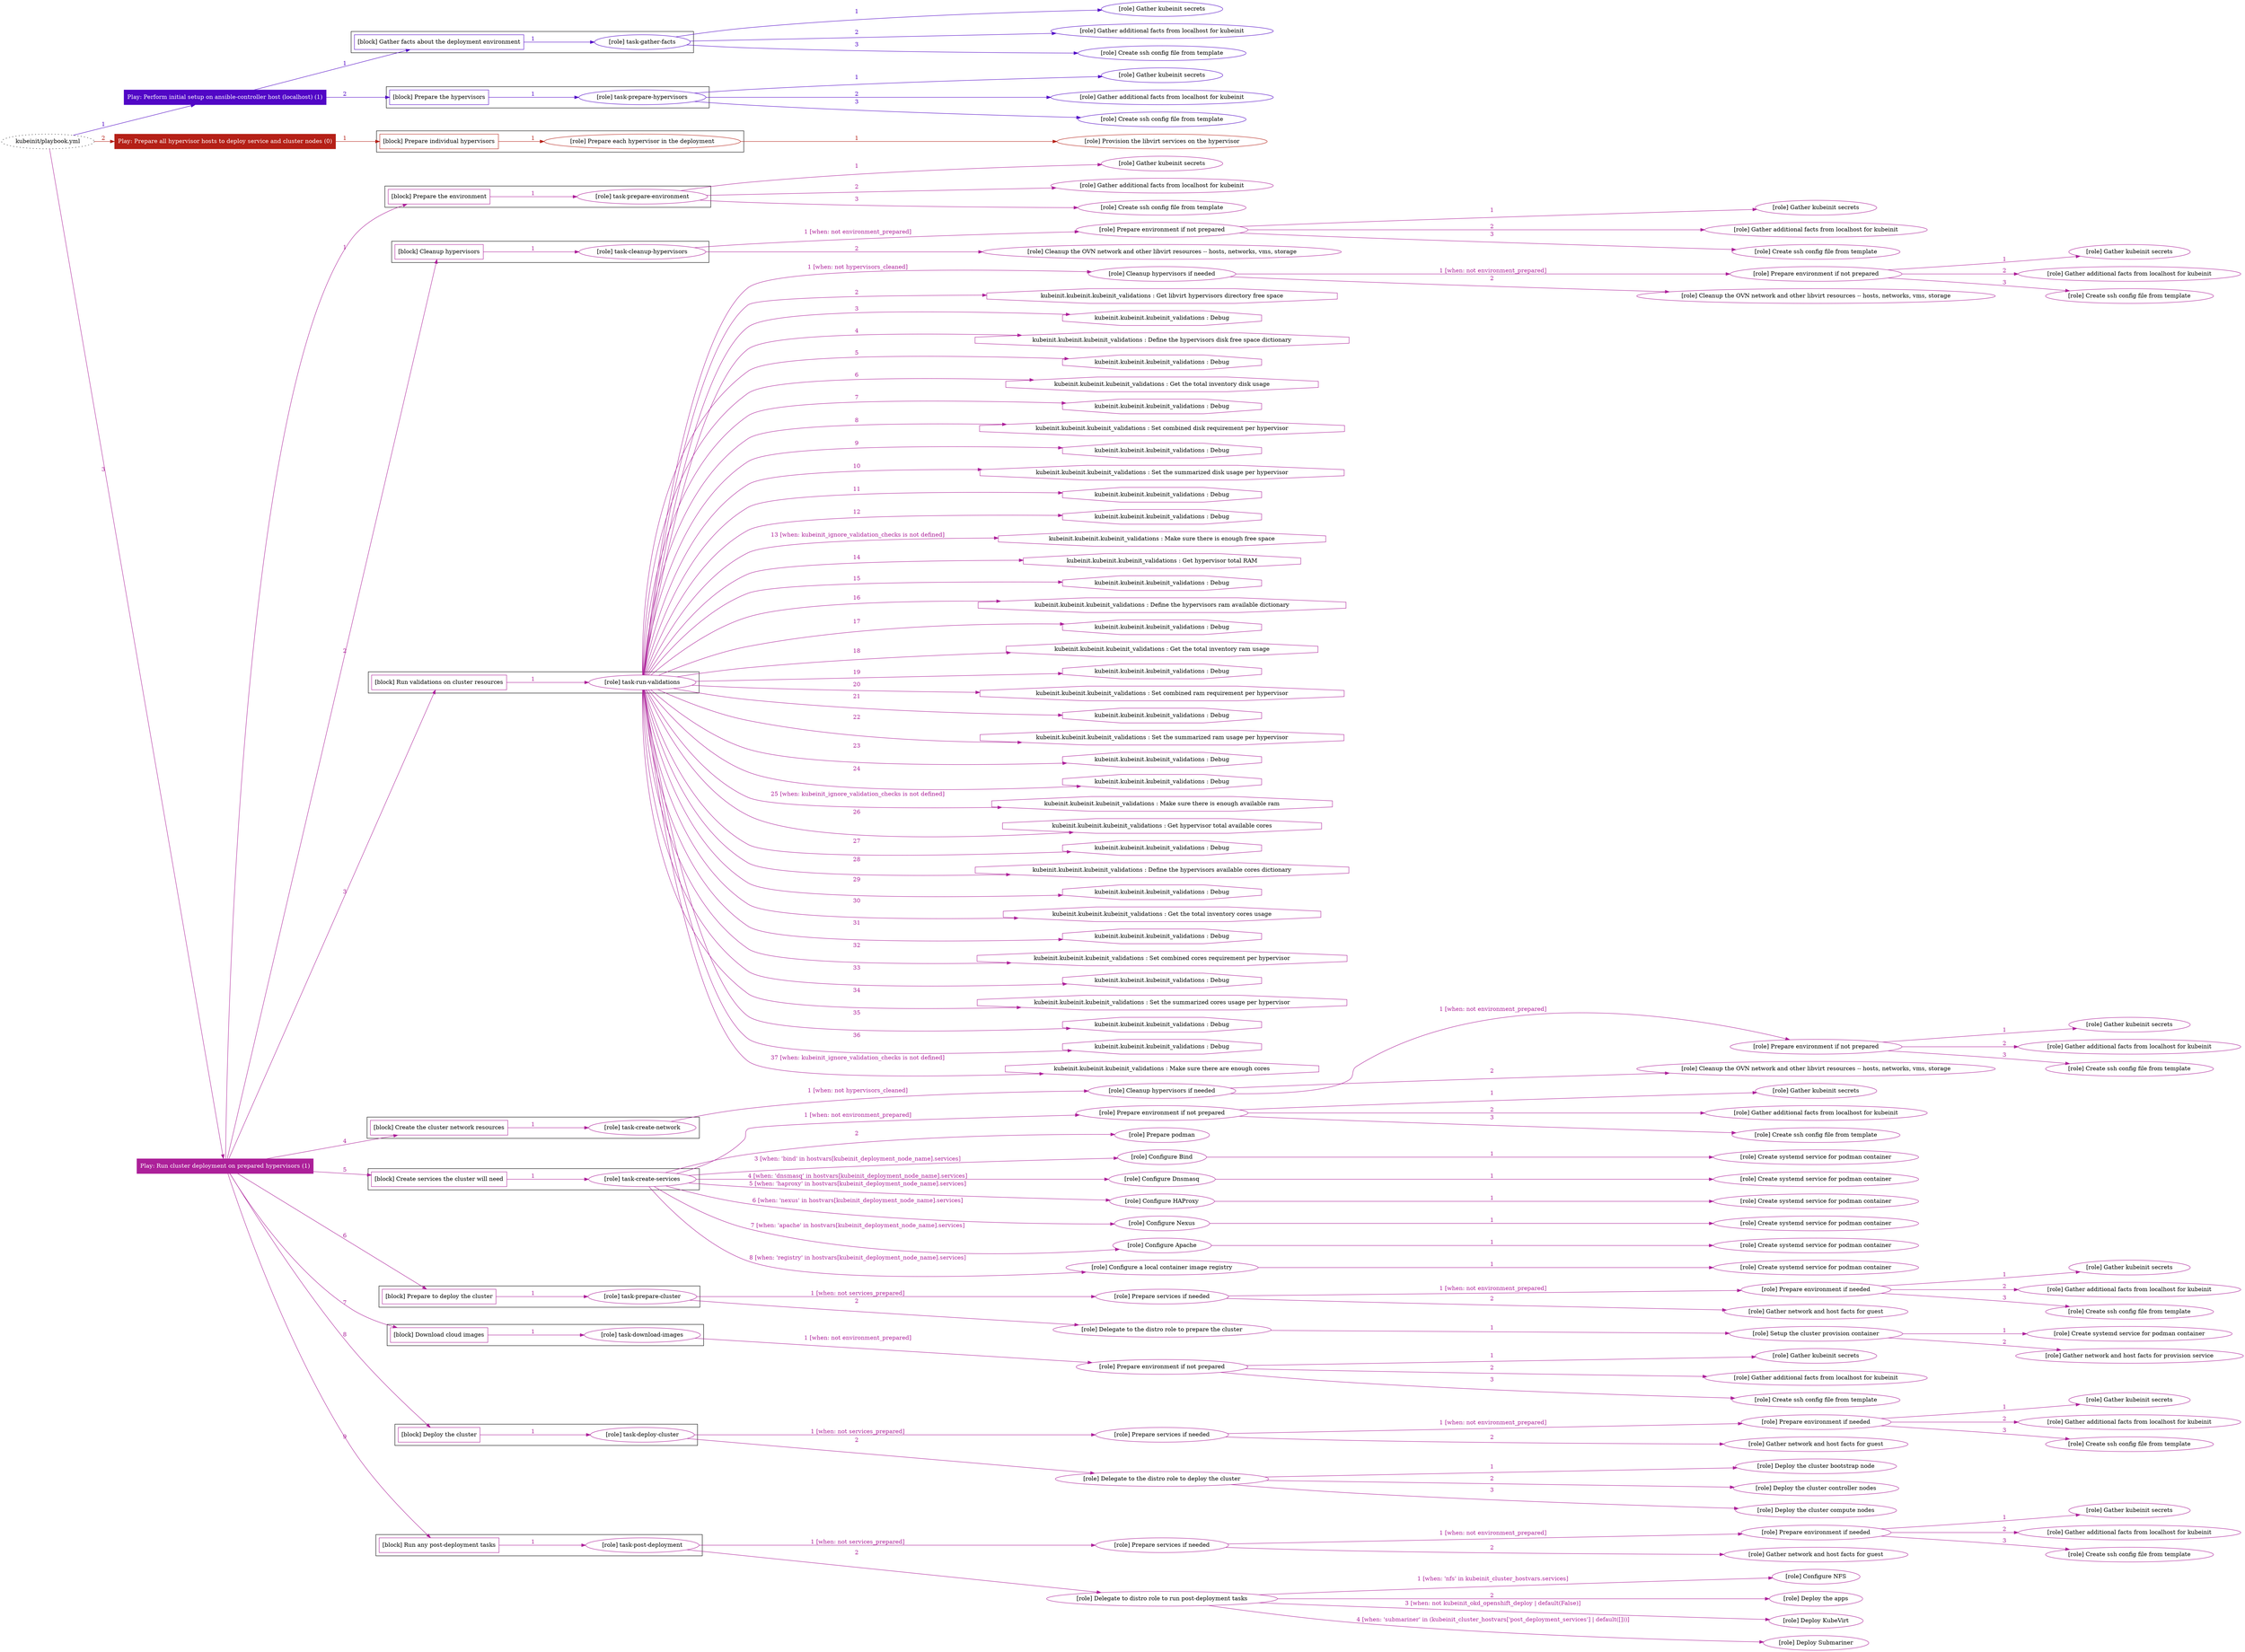 digraph {
	graph [concentrate=true ordering=in rankdir=LR ratio=fill]
	edge [esep=5 sep=10]
	"kubeinit/playbook.yml" [id=root_node style=dotted]
	play_d6af0a3c [label="Play: Perform initial setup on ansible-controller host (localhost) (1)" color="#5106c6" fontcolor="#ffffff" id=play_d6af0a3c shape=box style=filled tooltip=localhost]
	"kubeinit/playbook.yml" -> play_d6af0a3c [label="1 " color="#5106c6" fontcolor="#5106c6" id=edge_e6c5d357 labeltooltip="1 " tooltip="1 "]
	subgraph "Gather kubeinit secrets" {
		role_304d6ad2 [label="[role] Gather kubeinit secrets" color="#5106c6" id=role_304d6ad2 tooltip="Gather kubeinit secrets"]
	}
	subgraph "Gather additional facts from localhost for kubeinit" {
		role_24e7a077 [label="[role] Gather additional facts from localhost for kubeinit" color="#5106c6" id=role_24e7a077 tooltip="Gather additional facts from localhost for kubeinit"]
	}
	subgraph "Create ssh config file from template" {
		role_5fe7d67a [label="[role] Create ssh config file from template" color="#5106c6" id=role_5fe7d67a tooltip="Create ssh config file from template"]
	}
	subgraph "task-gather-facts" {
		role_35d2469e [label="[role] task-gather-facts" color="#5106c6" id=role_35d2469e tooltip="task-gather-facts"]
		role_35d2469e -> role_304d6ad2 [label="1 " color="#5106c6" fontcolor="#5106c6" id=edge_90e9e395 labeltooltip="1 " tooltip="1 "]
		role_35d2469e -> role_24e7a077 [label="2 " color="#5106c6" fontcolor="#5106c6" id=edge_8f3fe712 labeltooltip="2 " tooltip="2 "]
		role_35d2469e -> role_5fe7d67a [label="3 " color="#5106c6" fontcolor="#5106c6" id=edge_681fedca labeltooltip="3 " tooltip="3 "]
	}
	subgraph "Gather kubeinit secrets" {
		role_d47d4755 [label="[role] Gather kubeinit secrets" color="#5106c6" id=role_d47d4755 tooltip="Gather kubeinit secrets"]
	}
	subgraph "Gather additional facts from localhost for kubeinit" {
		role_af7cc588 [label="[role] Gather additional facts from localhost for kubeinit" color="#5106c6" id=role_af7cc588 tooltip="Gather additional facts from localhost for kubeinit"]
	}
	subgraph "Create ssh config file from template" {
		role_0e3d7f53 [label="[role] Create ssh config file from template" color="#5106c6" id=role_0e3d7f53 tooltip="Create ssh config file from template"]
	}
	subgraph "task-prepare-hypervisors" {
		role_265d6983 [label="[role] task-prepare-hypervisors" color="#5106c6" id=role_265d6983 tooltip="task-prepare-hypervisors"]
		role_265d6983 -> role_d47d4755 [label="1 " color="#5106c6" fontcolor="#5106c6" id=edge_a19b670f labeltooltip="1 " tooltip="1 "]
		role_265d6983 -> role_af7cc588 [label="2 " color="#5106c6" fontcolor="#5106c6" id=edge_025ec3c8 labeltooltip="2 " tooltip="2 "]
		role_265d6983 -> role_0e3d7f53 [label="3 " color="#5106c6" fontcolor="#5106c6" id=edge_d8a2be2b labeltooltip="3 " tooltip="3 "]
	}
	subgraph "Play: Perform initial setup on ansible-controller host (localhost) (1)" {
		play_d6af0a3c -> block_f539b4d1 [label=1 color="#5106c6" fontcolor="#5106c6" id=edge_4a09d349 labeltooltip=1 tooltip=1]
		subgraph cluster_block_f539b4d1 {
			block_f539b4d1 [label="[block] Gather facts about the deployment environment" color="#5106c6" id=block_f539b4d1 labeltooltip="Gather facts about the deployment environment" shape=box tooltip="Gather facts about the deployment environment"]
			block_f539b4d1 -> role_35d2469e [label="1 " color="#5106c6" fontcolor="#5106c6" id=edge_c457e315 labeltooltip="1 " tooltip="1 "]
		}
		play_d6af0a3c -> block_9500f3a2 [label=2 color="#5106c6" fontcolor="#5106c6" id=edge_28544fb2 labeltooltip=2 tooltip=2]
		subgraph cluster_block_9500f3a2 {
			block_9500f3a2 [label="[block] Prepare the hypervisors" color="#5106c6" id=block_9500f3a2 labeltooltip="Prepare the hypervisors" shape=box tooltip="Prepare the hypervisors"]
			block_9500f3a2 -> role_265d6983 [label="1 " color="#5106c6" fontcolor="#5106c6" id=edge_db8f983b labeltooltip="1 " tooltip="1 "]
		}
	}
	play_8214d367 [label="Play: Prepare all hypervisor hosts to deploy service and cluster nodes (0)" color="#b52017" fontcolor="#ffffff" id=play_8214d367 shape=box style=filled tooltip="Play: Prepare all hypervisor hosts to deploy service and cluster nodes (0)"]
	"kubeinit/playbook.yml" -> play_8214d367 [label="2 " color="#b52017" fontcolor="#b52017" id=edge_d7f6ac84 labeltooltip="2 " tooltip="2 "]
	subgraph "Provision the libvirt services on the hypervisor" {
		role_a9c72959 [label="[role] Provision the libvirt services on the hypervisor" color="#b52017" id=role_a9c72959 tooltip="Provision the libvirt services on the hypervisor"]
	}
	subgraph "Prepare each hypervisor in the deployment" {
		role_1117ed9c [label="[role] Prepare each hypervisor in the deployment" color="#b52017" id=role_1117ed9c tooltip="Prepare each hypervisor in the deployment"]
		role_1117ed9c -> role_a9c72959 [label="1 " color="#b52017" fontcolor="#b52017" id=edge_762eaf89 labeltooltip="1 " tooltip="1 "]
	}
	subgraph "Play: Prepare all hypervisor hosts to deploy service and cluster nodes (0)" {
		play_8214d367 -> block_b41e9ea5 [label=1 color="#b52017" fontcolor="#b52017" id=edge_a57189ac labeltooltip=1 tooltip=1]
		subgraph cluster_block_b41e9ea5 {
			block_b41e9ea5 [label="[block] Prepare individual hypervisors" color="#b52017" id=block_b41e9ea5 labeltooltip="Prepare individual hypervisors" shape=box tooltip="Prepare individual hypervisors"]
			block_b41e9ea5 -> role_1117ed9c [label="1 " color="#b52017" fontcolor="#b52017" id=edge_6fcfd7e2 labeltooltip="1 " tooltip="1 "]
		}
	}
	play_1370f98d [label="Play: Run cluster deployment on prepared hypervisors (1)" color="#ac2099" fontcolor="#ffffff" id=play_1370f98d shape=box style=filled tooltip=localhost]
	"kubeinit/playbook.yml" -> play_1370f98d [label="3 " color="#ac2099" fontcolor="#ac2099" id=edge_cbea6ff7 labeltooltip="3 " tooltip="3 "]
	subgraph "Gather kubeinit secrets" {
		role_13b0895d [label="[role] Gather kubeinit secrets" color="#ac2099" id=role_13b0895d tooltip="Gather kubeinit secrets"]
	}
	subgraph "Gather additional facts from localhost for kubeinit" {
		role_ec6c9fb3 [label="[role] Gather additional facts from localhost for kubeinit" color="#ac2099" id=role_ec6c9fb3 tooltip="Gather additional facts from localhost for kubeinit"]
	}
	subgraph "Create ssh config file from template" {
		role_74e727a3 [label="[role] Create ssh config file from template" color="#ac2099" id=role_74e727a3 tooltip="Create ssh config file from template"]
	}
	subgraph "task-prepare-environment" {
		role_941879ab [label="[role] task-prepare-environment" color="#ac2099" id=role_941879ab tooltip="task-prepare-environment"]
		role_941879ab -> role_13b0895d [label="1 " color="#ac2099" fontcolor="#ac2099" id=edge_ea3884a2 labeltooltip="1 " tooltip="1 "]
		role_941879ab -> role_ec6c9fb3 [label="2 " color="#ac2099" fontcolor="#ac2099" id=edge_878b7e29 labeltooltip="2 " tooltip="2 "]
		role_941879ab -> role_74e727a3 [label="3 " color="#ac2099" fontcolor="#ac2099" id=edge_a0916bb7 labeltooltip="3 " tooltip="3 "]
	}
	subgraph "Gather kubeinit secrets" {
		role_cd3857ce [label="[role] Gather kubeinit secrets" color="#ac2099" id=role_cd3857ce tooltip="Gather kubeinit secrets"]
	}
	subgraph "Gather additional facts from localhost for kubeinit" {
		role_dae3cc25 [label="[role] Gather additional facts from localhost for kubeinit" color="#ac2099" id=role_dae3cc25 tooltip="Gather additional facts from localhost for kubeinit"]
	}
	subgraph "Create ssh config file from template" {
		role_a93db4ee [label="[role] Create ssh config file from template" color="#ac2099" id=role_a93db4ee tooltip="Create ssh config file from template"]
	}
	subgraph "Prepare environment if not prepared" {
		role_c0a45dc8 [label="[role] Prepare environment if not prepared" color="#ac2099" id=role_c0a45dc8 tooltip="Prepare environment if not prepared"]
		role_c0a45dc8 -> role_cd3857ce [label="1 " color="#ac2099" fontcolor="#ac2099" id=edge_23faeded labeltooltip="1 " tooltip="1 "]
		role_c0a45dc8 -> role_dae3cc25 [label="2 " color="#ac2099" fontcolor="#ac2099" id=edge_7bcd295f labeltooltip="2 " tooltip="2 "]
		role_c0a45dc8 -> role_a93db4ee [label="3 " color="#ac2099" fontcolor="#ac2099" id=edge_8805e729 labeltooltip="3 " tooltip="3 "]
	}
	subgraph "Cleanup the OVN network and other libvirt resources -- hosts, networks, vms, storage" {
		role_2f56abdf [label="[role] Cleanup the OVN network and other libvirt resources -- hosts, networks, vms, storage" color="#ac2099" id=role_2f56abdf tooltip="Cleanup the OVN network and other libvirt resources -- hosts, networks, vms, storage"]
	}
	subgraph "task-cleanup-hypervisors" {
		role_815d832a [label="[role] task-cleanup-hypervisors" color="#ac2099" id=role_815d832a tooltip="task-cleanup-hypervisors"]
		role_815d832a -> role_c0a45dc8 [label="1 [when: not environment_prepared]" color="#ac2099" fontcolor="#ac2099" id=edge_fc10a7a5 labeltooltip="1 [when: not environment_prepared]" tooltip="1 [when: not environment_prepared]"]
		role_815d832a -> role_2f56abdf [label="2 " color="#ac2099" fontcolor="#ac2099" id=edge_f1c33756 labeltooltip="2 " tooltip="2 "]
	}
	subgraph "Gather kubeinit secrets" {
		role_6d72e334 [label="[role] Gather kubeinit secrets" color="#ac2099" id=role_6d72e334 tooltip="Gather kubeinit secrets"]
	}
	subgraph "Gather additional facts from localhost for kubeinit" {
		role_b8f32734 [label="[role] Gather additional facts from localhost for kubeinit" color="#ac2099" id=role_b8f32734 tooltip="Gather additional facts from localhost for kubeinit"]
	}
	subgraph "Create ssh config file from template" {
		role_06e7e84a [label="[role] Create ssh config file from template" color="#ac2099" id=role_06e7e84a tooltip="Create ssh config file from template"]
	}
	subgraph "Prepare environment if not prepared" {
		role_3cd89688 [label="[role] Prepare environment if not prepared" color="#ac2099" id=role_3cd89688 tooltip="Prepare environment if not prepared"]
		role_3cd89688 -> role_6d72e334 [label="1 " color="#ac2099" fontcolor="#ac2099" id=edge_35100a1c labeltooltip="1 " tooltip="1 "]
		role_3cd89688 -> role_b8f32734 [label="2 " color="#ac2099" fontcolor="#ac2099" id=edge_a8f78ec8 labeltooltip="2 " tooltip="2 "]
		role_3cd89688 -> role_06e7e84a [label="3 " color="#ac2099" fontcolor="#ac2099" id=edge_7352b133 labeltooltip="3 " tooltip="3 "]
	}
	subgraph "Cleanup the OVN network and other libvirt resources -- hosts, networks, vms, storage" {
		role_e8db837a [label="[role] Cleanup the OVN network and other libvirt resources -- hosts, networks, vms, storage" color="#ac2099" id=role_e8db837a tooltip="Cleanup the OVN network and other libvirt resources -- hosts, networks, vms, storage"]
	}
	subgraph "Cleanup hypervisors if needed" {
		role_afac464a [label="[role] Cleanup hypervisors if needed" color="#ac2099" id=role_afac464a tooltip="Cleanup hypervisors if needed"]
		role_afac464a -> role_3cd89688 [label="1 [when: not environment_prepared]" color="#ac2099" fontcolor="#ac2099" id=edge_25fcb231 labeltooltip="1 [when: not environment_prepared]" tooltip="1 [when: not environment_prepared]"]
		role_afac464a -> role_e8db837a [label="2 " color="#ac2099" fontcolor="#ac2099" id=edge_a32a0abd labeltooltip="2 " tooltip="2 "]
	}
	subgraph "task-run-validations" {
		role_96d0819e [label="[role] task-run-validations" color="#ac2099" id=role_96d0819e tooltip="task-run-validations"]
		role_96d0819e -> role_afac464a [label="1 [when: not hypervisors_cleaned]" color="#ac2099" fontcolor="#ac2099" id=edge_65b2a93d labeltooltip="1 [when: not hypervisors_cleaned]" tooltip="1 [when: not hypervisors_cleaned]"]
		task_e30d4111 [label="kubeinit.kubeinit.kubeinit_validations : Get libvirt hypervisors directory free space" color="#ac2099" id=task_e30d4111 shape=octagon tooltip="kubeinit.kubeinit.kubeinit_validations : Get libvirt hypervisors directory free space"]
		role_96d0819e -> task_e30d4111 [label="2 " color="#ac2099" fontcolor="#ac2099" id=edge_7a69d269 labeltooltip="2 " tooltip="2 "]
		task_e043de4b [label="kubeinit.kubeinit.kubeinit_validations : Debug" color="#ac2099" id=task_e043de4b shape=octagon tooltip="kubeinit.kubeinit.kubeinit_validations : Debug"]
		role_96d0819e -> task_e043de4b [label="3 " color="#ac2099" fontcolor="#ac2099" id=edge_763c1978 labeltooltip="3 " tooltip="3 "]
		task_a1a4cdce [label="kubeinit.kubeinit.kubeinit_validations : Define the hypervisors disk free space dictionary" color="#ac2099" id=task_a1a4cdce shape=octagon tooltip="kubeinit.kubeinit.kubeinit_validations : Define the hypervisors disk free space dictionary"]
		role_96d0819e -> task_a1a4cdce [label="4 " color="#ac2099" fontcolor="#ac2099" id=edge_51f881b5 labeltooltip="4 " tooltip="4 "]
		task_a0a8f80a [label="kubeinit.kubeinit.kubeinit_validations : Debug" color="#ac2099" id=task_a0a8f80a shape=octagon tooltip="kubeinit.kubeinit.kubeinit_validations : Debug"]
		role_96d0819e -> task_a0a8f80a [label="5 " color="#ac2099" fontcolor="#ac2099" id=edge_41154be2 labeltooltip="5 " tooltip="5 "]
		task_2d29ea48 [label="kubeinit.kubeinit.kubeinit_validations : Get the total inventory disk usage" color="#ac2099" id=task_2d29ea48 shape=octagon tooltip="kubeinit.kubeinit.kubeinit_validations : Get the total inventory disk usage"]
		role_96d0819e -> task_2d29ea48 [label="6 " color="#ac2099" fontcolor="#ac2099" id=edge_385b4923 labeltooltip="6 " tooltip="6 "]
		task_d5c4d2df [label="kubeinit.kubeinit.kubeinit_validations : Debug" color="#ac2099" id=task_d5c4d2df shape=octagon tooltip="kubeinit.kubeinit.kubeinit_validations : Debug"]
		role_96d0819e -> task_d5c4d2df [label="7 " color="#ac2099" fontcolor="#ac2099" id=edge_ab504611 labeltooltip="7 " tooltip="7 "]
		task_b91d2988 [label="kubeinit.kubeinit.kubeinit_validations : Set combined disk requirement per hypervisor" color="#ac2099" id=task_b91d2988 shape=octagon tooltip="kubeinit.kubeinit.kubeinit_validations : Set combined disk requirement per hypervisor"]
		role_96d0819e -> task_b91d2988 [label="8 " color="#ac2099" fontcolor="#ac2099" id=edge_2c6b192b labeltooltip="8 " tooltip="8 "]
		task_17e67590 [label="kubeinit.kubeinit.kubeinit_validations : Debug" color="#ac2099" id=task_17e67590 shape=octagon tooltip="kubeinit.kubeinit.kubeinit_validations : Debug"]
		role_96d0819e -> task_17e67590 [label="9 " color="#ac2099" fontcolor="#ac2099" id=edge_71170930 labeltooltip="9 " tooltip="9 "]
		task_00939005 [label="kubeinit.kubeinit.kubeinit_validations : Set the summarized disk usage per hypervisor" color="#ac2099" id=task_00939005 shape=octagon tooltip="kubeinit.kubeinit.kubeinit_validations : Set the summarized disk usage per hypervisor"]
		role_96d0819e -> task_00939005 [label="10 " color="#ac2099" fontcolor="#ac2099" id=edge_ec78c7a4 labeltooltip="10 " tooltip="10 "]
		task_2f3fde0e [label="kubeinit.kubeinit.kubeinit_validations : Debug" color="#ac2099" id=task_2f3fde0e shape=octagon tooltip="kubeinit.kubeinit.kubeinit_validations : Debug"]
		role_96d0819e -> task_2f3fde0e [label="11 " color="#ac2099" fontcolor="#ac2099" id=edge_5db0d105 labeltooltip="11 " tooltip="11 "]
		task_2560b73a [label="kubeinit.kubeinit.kubeinit_validations : Debug" color="#ac2099" id=task_2560b73a shape=octagon tooltip="kubeinit.kubeinit.kubeinit_validations : Debug"]
		role_96d0819e -> task_2560b73a [label="12 " color="#ac2099" fontcolor="#ac2099" id=edge_144c9a7f labeltooltip="12 " tooltip="12 "]
		task_12fe07f8 [label="kubeinit.kubeinit.kubeinit_validations : Make sure there is enough free space" color="#ac2099" id=task_12fe07f8 shape=octagon tooltip="kubeinit.kubeinit.kubeinit_validations : Make sure there is enough free space"]
		role_96d0819e -> task_12fe07f8 [label="13 [when: kubeinit_ignore_validation_checks is not defined]" color="#ac2099" fontcolor="#ac2099" id=edge_ff01078a labeltooltip="13 [when: kubeinit_ignore_validation_checks is not defined]" tooltip="13 [when: kubeinit_ignore_validation_checks is not defined]"]
		task_ea3ca5c3 [label="kubeinit.kubeinit.kubeinit_validations : Get hypervisor total RAM" color="#ac2099" id=task_ea3ca5c3 shape=octagon tooltip="kubeinit.kubeinit.kubeinit_validations : Get hypervisor total RAM"]
		role_96d0819e -> task_ea3ca5c3 [label="14 " color="#ac2099" fontcolor="#ac2099" id=edge_2cc5afa6 labeltooltip="14 " tooltip="14 "]
		task_74f1e296 [label="kubeinit.kubeinit.kubeinit_validations : Debug" color="#ac2099" id=task_74f1e296 shape=octagon tooltip="kubeinit.kubeinit.kubeinit_validations : Debug"]
		role_96d0819e -> task_74f1e296 [label="15 " color="#ac2099" fontcolor="#ac2099" id=edge_54245869 labeltooltip="15 " tooltip="15 "]
		task_7077fc32 [label="kubeinit.kubeinit.kubeinit_validations : Define the hypervisors ram available dictionary" color="#ac2099" id=task_7077fc32 shape=octagon tooltip="kubeinit.kubeinit.kubeinit_validations : Define the hypervisors ram available dictionary"]
		role_96d0819e -> task_7077fc32 [label="16 " color="#ac2099" fontcolor="#ac2099" id=edge_8c13cb43 labeltooltip="16 " tooltip="16 "]
		task_92fbea0a [label="kubeinit.kubeinit.kubeinit_validations : Debug" color="#ac2099" id=task_92fbea0a shape=octagon tooltip="kubeinit.kubeinit.kubeinit_validations : Debug"]
		role_96d0819e -> task_92fbea0a [label="17 " color="#ac2099" fontcolor="#ac2099" id=edge_2562004e labeltooltip="17 " tooltip="17 "]
		task_6504c514 [label="kubeinit.kubeinit.kubeinit_validations : Get the total inventory ram usage" color="#ac2099" id=task_6504c514 shape=octagon tooltip="kubeinit.kubeinit.kubeinit_validations : Get the total inventory ram usage"]
		role_96d0819e -> task_6504c514 [label="18 " color="#ac2099" fontcolor="#ac2099" id=edge_351ec8b9 labeltooltip="18 " tooltip="18 "]
		task_2dadf3d5 [label="kubeinit.kubeinit.kubeinit_validations : Debug" color="#ac2099" id=task_2dadf3d5 shape=octagon tooltip="kubeinit.kubeinit.kubeinit_validations : Debug"]
		role_96d0819e -> task_2dadf3d5 [label="19 " color="#ac2099" fontcolor="#ac2099" id=edge_60d536d7 labeltooltip="19 " tooltip="19 "]
		task_1d50360a [label="kubeinit.kubeinit.kubeinit_validations : Set combined ram requirement per hypervisor" color="#ac2099" id=task_1d50360a shape=octagon tooltip="kubeinit.kubeinit.kubeinit_validations : Set combined ram requirement per hypervisor"]
		role_96d0819e -> task_1d50360a [label="20 " color="#ac2099" fontcolor="#ac2099" id=edge_033c3a5e labeltooltip="20 " tooltip="20 "]
		task_0fefb6d2 [label="kubeinit.kubeinit.kubeinit_validations : Debug" color="#ac2099" id=task_0fefb6d2 shape=octagon tooltip="kubeinit.kubeinit.kubeinit_validations : Debug"]
		role_96d0819e -> task_0fefb6d2 [label="21 " color="#ac2099" fontcolor="#ac2099" id=edge_47425191 labeltooltip="21 " tooltip="21 "]
		task_92426435 [label="kubeinit.kubeinit.kubeinit_validations : Set the summarized ram usage per hypervisor" color="#ac2099" id=task_92426435 shape=octagon tooltip="kubeinit.kubeinit.kubeinit_validations : Set the summarized ram usage per hypervisor"]
		role_96d0819e -> task_92426435 [label="22 " color="#ac2099" fontcolor="#ac2099" id=edge_8d2ef114 labeltooltip="22 " tooltip="22 "]
		task_8cdaf69a [label="kubeinit.kubeinit.kubeinit_validations : Debug" color="#ac2099" id=task_8cdaf69a shape=octagon tooltip="kubeinit.kubeinit.kubeinit_validations : Debug"]
		role_96d0819e -> task_8cdaf69a [label="23 " color="#ac2099" fontcolor="#ac2099" id=edge_c62d3686 labeltooltip="23 " tooltip="23 "]
		task_bcb9ec3d [label="kubeinit.kubeinit.kubeinit_validations : Debug" color="#ac2099" id=task_bcb9ec3d shape=octagon tooltip="kubeinit.kubeinit.kubeinit_validations : Debug"]
		role_96d0819e -> task_bcb9ec3d [label="24 " color="#ac2099" fontcolor="#ac2099" id=edge_b960d06c labeltooltip="24 " tooltip="24 "]
		task_673b6697 [label="kubeinit.kubeinit.kubeinit_validations : Make sure there is enough available ram" color="#ac2099" id=task_673b6697 shape=octagon tooltip="kubeinit.kubeinit.kubeinit_validations : Make sure there is enough available ram"]
		role_96d0819e -> task_673b6697 [label="25 [when: kubeinit_ignore_validation_checks is not defined]" color="#ac2099" fontcolor="#ac2099" id=edge_de2f143f labeltooltip="25 [when: kubeinit_ignore_validation_checks is not defined]" tooltip="25 [when: kubeinit_ignore_validation_checks is not defined]"]
		task_d8b6ad62 [label="kubeinit.kubeinit.kubeinit_validations : Get hypervisor total available cores" color="#ac2099" id=task_d8b6ad62 shape=octagon tooltip="kubeinit.kubeinit.kubeinit_validations : Get hypervisor total available cores"]
		role_96d0819e -> task_d8b6ad62 [label="26 " color="#ac2099" fontcolor="#ac2099" id=edge_c6b272d7 labeltooltip="26 " tooltip="26 "]
		task_3d18ebab [label="kubeinit.kubeinit.kubeinit_validations : Debug" color="#ac2099" id=task_3d18ebab shape=octagon tooltip="kubeinit.kubeinit.kubeinit_validations : Debug"]
		role_96d0819e -> task_3d18ebab [label="27 " color="#ac2099" fontcolor="#ac2099" id=edge_5bb62ff8 labeltooltip="27 " tooltip="27 "]
		task_32950d7c [label="kubeinit.kubeinit.kubeinit_validations : Define the hypervisors available cores dictionary" color="#ac2099" id=task_32950d7c shape=octagon tooltip="kubeinit.kubeinit.kubeinit_validations : Define the hypervisors available cores dictionary"]
		role_96d0819e -> task_32950d7c [label="28 " color="#ac2099" fontcolor="#ac2099" id=edge_15c4b66c labeltooltip="28 " tooltip="28 "]
		task_2fdf4e50 [label="kubeinit.kubeinit.kubeinit_validations : Debug" color="#ac2099" id=task_2fdf4e50 shape=octagon tooltip="kubeinit.kubeinit.kubeinit_validations : Debug"]
		role_96d0819e -> task_2fdf4e50 [label="29 " color="#ac2099" fontcolor="#ac2099" id=edge_c731e456 labeltooltip="29 " tooltip="29 "]
		task_856a81e3 [label="kubeinit.kubeinit.kubeinit_validations : Get the total inventory cores usage" color="#ac2099" id=task_856a81e3 shape=octagon tooltip="kubeinit.kubeinit.kubeinit_validations : Get the total inventory cores usage"]
		role_96d0819e -> task_856a81e3 [label="30 " color="#ac2099" fontcolor="#ac2099" id=edge_4293f7d1 labeltooltip="30 " tooltip="30 "]
		task_41e53795 [label="kubeinit.kubeinit.kubeinit_validations : Debug" color="#ac2099" id=task_41e53795 shape=octagon tooltip="kubeinit.kubeinit.kubeinit_validations : Debug"]
		role_96d0819e -> task_41e53795 [label="31 " color="#ac2099" fontcolor="#ac2099" id=edge_3b8d1127 labeltooltip="31 " tooltip="31 "]
		task_a63cdbe1 [label="kubeinit.kubeinit.kubeinit_validations : Set combined cores requirement per hypervisor" color="#ac2099" id=task_a63cdbe1 shape=octagon tooltip="kubeinit.kubeinit.kubeinit_validations : Set combined cores requirement per hypervisor"]
		role_96d0819e -> task_a63cdbe1 [label="32 " color="#ac2099" fontcolor="#ac2099" id=edge_e98beddc labeltooltip="32 " tooltip="32 "]
		task_ac14b4e6 [label="kubeinit.kubeinit.kubeinit_validations : Debug" color="#ac2099" id=task_ac14b4e6 shape=octagon tooltip="kubeinit.kubeinit.kubeinit_validations : Debug"]
		role_96d0819e -> task_ac14b4e6 [label="33 " color="#ac2099" fontcolor="#ac2099" id=edge_699ecd95 labeltooltip="33 " tooltip="33 "]
		task_c478530e [label="kubeinit.kubeinit.kubeinit_validations : Set the summarized cores usage per hypervisor" color="#ac2099" id=task_c478530e shape=octagon tooltip="kubeinit.kubeinit.kubeinit_validations : Set the summarized cores usage per hypervisor"]
		role_96d0819e -> task_c478530e [label="34 " color="#ac2099" fontcolor="#ac2099" id=edge_1b272930 labeltooltip="34 " tooltip="34 "]
		task_22a2a288 [label="kubeinit.kubeinit.kubeinit_validations : Debug" color="#ac2099" id=task_22a2a288 shape=octagon tooltip="kubeinit.kubeinit.kubeinit_validations : Debug"]
		role_96d0819e -> task_22a2a288 [label="35 " color="#ac2099" fontcolor="#ac2099" id=edge_9524bd20 labeltooltip="35 " tooltip="35 "]
		task_996ebc9e [label="kubeinit.kubeinit.kubeinit_validations : Debug" color="#ac2099" id=task_996ebc9e shape=octagon tooltip="kubeinit.kubeinit.kubeinit_validations : Debug"]
		role_96d0819e -> task_996ebc9e [label="36 " color="#ac2099" fontcolor="#ac2099" id=edge_8039992f labeltooltip="36 " tooltip="36 "]
		task_9aac60c6 [label="kubeinit.kubeinit.kubeinit_validations : Make sure there are enough cores" color="#ac2099" id=task_9aac60c6 shape=octagon tooltip="kubeinit.kubeinit.kubeinit_validations : Make sure there are enough cores"]
		role_96d0819e -> task_9aac60c6 [label="37 [when: kubeinit_ignore_validation_checks is not defined]" color="#ac2099" fontcolor="#ac2099" id=edge_1315babc labeltooltip="37 [when: kubeinit_ignore_validation_checks is not defined]" tooltip="37 [when: kubeinit_ignore_validation_checks is not defined]"]
	}
	subgraph "Gather kubeinit secrets" {
		role_69e73a9a [label="[role] Gather kubeinit secrets" color="#ac2099" id=role_69e73a9a tooltip="Gather kubeinit secrets"]
	}
	subgraph "Gather additional facts from localhost for kubeinit" {
		role_ed8f1aba [label="[role] Gather additional facts from localhost for kubeinit" color="#ac2099" id=role_ed8f1aba tooltip="Gather additional facts from localhost for kubeinit"]
	}
	subgraph "Create ssh config file from template" {
		role_c806b3d8 [label="[role] Create ssh config file from template" color="#ac2099" id=role_c806b3d8 tooltip="Create ssh config file from template"]
	}
	subgraph "Prepare environment if not prepared" {
		role_a9363f92 [label="[role] Prepare environment if not prepared" color="#ac2099" id=role_a9363f92 tooltip="Prepare environment if not prepared"]
		role_a9363f92 -> role_69e73a9a [label="1 " color="#ac2099" fontcolor="#ac2099" id=edge_46e3d817 labeltooltip="1 " tooltip="1 "]
		role_a9363f92 -> role_ed8f1aba [label="2 " color="#ac2099" fontcolor="#ac2099" id=edge_610e8993 labeltooltip="2 " tooltip="2 "]
		role_a9363f92 -> role_c806b3d8 [label="3 " color="#ac2099" fontcolor="#ac2099" id=edge_cfec3bac labeltooltip="3 " tooltip="3 "]
	}
	subgraph "Cleanup the OVN network and other libvirt resources -- hosts, networks, vms, storage" {
		role_dedc2685 [label="[role] Cleanup the OVN network and other libvirt resources -- hosts, networks, vms, storage" color="#ac2099" id=role_dedc2685 tooltip="Cleanup the OVN network and other libvirt resources -- hosts, networks, vms, storage"]
	}
	subgraph "Cleanup hypervisors if needed" {
		role_78a9d801 [label="[role] Cleanup hypervisors if needed" color="#ac2099" id=role_78a9d801 tooltip="Cleanup hypervisors if needed"]
		role_78a9d801 -> role_a9363f92 [label="1 [when: not environment_prepared]" color="#ac2099" fontcolor="#ac2099" id=edge_f04dbafe labeltooltip="1 [when: not environment_prepared]" tooltip="1 [when: not environment_prepared]"]
		role_78a9d801 -> role_dedc2685 [label="2 " color="#ac2099" fontcolor="#ac2099" id=edge_ca93b76f labeltooltip="2 " tooltip="2 "]
	}
	subgraph "task-create-network" {
		role_cc3f8bb3 [label="[role] task-create-network" color="#ac2099" id=role_cc3f8bb3 tooltip="task-create-network"]
		role_cc3f8bb3 -> role_78a9d801 [label="1 [when: not hypervisors_cleaned]" color="#ac2099" fontcolor="#ac2099" id=edge_5381c703 labeltooltip="1 [when: not hypervisors_cleaned]" tooltip="1 [when: not hypervisors_cleaned]"]
	}
	subgraph "Gather kubeinit secrets" {
		role_c7896f16 [label="[role] Gather kubeinit secrets" color="#ac2099" id=role_c7896f16 tooltip="Gather kubeinit secrets"]
	}
	subgraph "Gather additional facts from localhost for kubeinit" {
		role_92724af8 [label="[role] Gather additional facts from localhost for kubeinit" color="#ac2099" id=role_92724af8 tooltip="Gather additional facts from localhost for kubeinit"]
	}
	subgraph "Create ssh config file from template" {
		role_d0f0bb3f [label="[role] Create ssh config file from template" color="#ac2099" id=role_d0f0bb3f tooltip="Create ssh config file from template"]
	}
	subgraph "Prepare environment if not prepared" {
		role_ffa5056b [label="[role] Prepare environment if not prepared" color="#ac2099" id=role_ffa5056b tooltip="Prepare environment if not prepared"]
		role_ffa5056b -> role_c7896f16 [label="1 " color="#ac2099" fontcolor="#ac2099" id=edge_b296ad45 labeltooltip="1 " tooltip="1 "]
		role_ffa5056b -> role_92724af8 [label="2 " color="#ac2099" fontcolor="#ac2099" id=edge_1583970e labeltooltip="2 " tooltip="2 "]
		role_ffa5056b -> role_d0f0bb3f [label="3 " color="#ac2099" fontcolor="#ac2099" id=edge_6e6ea30f labeltooltip="3 " tooltip="3 "]
	}
	subgraph "Prepare podman" {
		role_29258414 [label="[role] Prepare podman" color="#ac2099" id=role_29258414 tooltip="Prepare podman"]
	}
	subgraph "Create systemd service for podman container" {
		role_9bd4284e [label="[role] Create systemd service for podman container" color="#ac2099" id=role_9bd4284e tooltip="Create systemd service for podman container"]
	}
	subgraph "Configure Bind" {
		role_1621c5e5 [label="[role] Configure Bind" color="#ac2099" id=role_1621c5e5 tooltip="Configure Bind"]
		role_1621c5e5 -> role_9bd4284e [label="1 " color="#ac2099" fontcolor="#ac2099" id=edge_d11b1797 labeltooltip="1 " tooltip="1 "]
	}
	subgraph "Create systemd service for podman container" {
		role_f8e1c2a6 [label="[role] Create systemd service for podman container" color="#ac2099" id=role_f8e1c2a6 tooltip="Create systemd service for podman container"]
	}
	subgraph "Configure Dnsmasq" {
		role_44fc5150 [label="[role] Configure Dnsmasq" color="#ac2099" id=role_44fc5150 tooltip="Configure Dnsmasq"]
		role_44fc5150 -> role_f8e1c2a6 [label="1 " color="#ac2099" fontcolor="#ac2099" id=edge_981dc24c labeltooltip="1 " tooltip="1 "]
	}
	subgraph "Create systemd service for podman container" {
		role_2f0b7ab5 [label="[role] Create systemd service for podman container" color="#ac2099" id=role_2f0b7ab5 tooltip="Create systemd service for podman container"]
	}
	subgraph "Configure HAProxy" {
		role_254aac51 [label="[role] Configure HAProxy" color="#ac2099" id=role_254aac51 tooltip="Configure HAProxy"]
		role_254aac51 -> role_2f0b7ab5 [label="1 " color="#ac2099" fontcolor="#ac2099" id=edge_4f334e88 labeltooltip="1 " tooltip="1 "]
	}
	subgraph "Create systemd service for podman container" {
		role_b8fcfc74 [label="[role] Create systemd service for podman container" color="#ac2099" id=role_b8fcfc74 tooltip="Create systemd service for podman container"]
	}
	subgraph "Configure Nexus" {
		role_ce471d71 [label="[role] Configure Nexus" color="#ac2099" id=role_ce471d71 tooltip="Configure Nexus"]
		role_ce471d71 -> role_b8fcfc74 [label="1 " color="#ac2099" fontcolor="#ac2099" id=edge_659163b3 labeltooltip="1 " tooltip="1 "]
	}
	subgraph "Create systemd service for podman container" {
		role_321e48fa [label="[role] Create systemd service for podman container" color="#ac2099" id=role_321e48fa tooltip="Create systemd service for podman container"]
	}
	subgraph "Configure Apache" {
		role_8217096f [label="[role] Configure Apache" color="#ac2099" id=role_8217096f tooltip="Configure Apache"]
		role_8217096f -> role_321e48fa [label="1 " color="#ac2099" fontcolor="#ac2099" id=edge_1ce1518f labeltooltip="1 " tooltip="1 "]
	}
	subgraph "Create systemd service for podman container" {
		role_1a54378e [label="[role] Create systemd service for podman container" color="#ac2099" id=role_1a54378e tooltip="Create systemd service for podman container"]
	}
	subgraph "Configure a local container image registry" {
		role_8334d0c9 [label="[role] Configure a local container image registry" color="#ac2099" id=role_8334d0c9 tooltip="Configure a local container image registry"]
		role_8334d0c9 -> role_1a54378e [label="1 " color="#ac2099" fontcolor="#ac2099" id=edge_690461f2 labeltooltip="1 " tooltip="1 "]
	}
	subgraph "task-create-services" {
		role_46bc841b [label="[role] task-create-services" color="#ac2099" id=role_46bc841b tooltip="task-create-services"]
		role_46bc841b -> role_ffa5056b [label="1 [when: not environment_prepared]" color="#ac2099" fontcolor="#ac2099" id=edge_63073b6e labeltooltip="1 [when: not environment_prepared]" tooltip="1 [when: not environment_prepared]"]
		role_46bc841b -> role_29258414 [label="2 " color="#ac2099" fontcolor="#ac2099" id=edge_b69f0593 labeltooltip="2 " tooltip="2 "]
		role_46bc841b -> role_1621c5e5 [label="3 [when: 'bind' in hostvars[kubeinit_deployment_node_name].services]" color="#ac2099" fontcolor="#ac2099" id=edge_780ae715 labeltooltip="3 [when: 'bind' in hostvars[kubeinit_deployment_node_name].services]" tooltip="3 [when: 'bind' in hostvars[kubeinit_deployment_node_name].services]"]
		role_46bc841b -> role_44fc5150 [label="4 [when: 'dnsmasq' in hostvars[kubeinit_deployment_node_name].services]" color="#ac2099" fontcolor="#ac2099" id=edge_40e84e88 labeltooltip="4 [when: 'dnsmasq' in hostvars[kubeinit_deployment_node_name].services]" tooltip="4 [when: 'dnsmasq' in hostvars[kubeinit_deployment_node_name].services]"]
		role_46bc841b -> role_254aac51 [label="5 [when: 'haproxy' in hostvars[kubeinit_deployment_node_name].services]" color="#ac2099" fontcolor="#ac2099" id=edge_c59b17e0 labeltooltip="5 [when: 'haproxy' in hostvars[kubeinit_deployment_node_name].services]" tooltip="5 [when: 'haproxy' in hostvars[kubeinit_deployment_node_name].services]"]
		role_46bc841b -> role_ce471d71 [label="6 [when: 'nexus' in hostvars[kubeinit_deployment_node_name].services]" color="#ac2099" fontcolor="#ac2099" id=edge_49827c60 labeltooltip="6 [when: 'nexus' in hostvars[kubeinit_deployment_node_name].services]" tooltip="6 [when: 'nexus' in hostvars[kubeinit_deployment_node_name].services]"]
		role_46bc841b -> role_8217096f [label="7 [when: 'apache' in hostvars[kubeinit_deployment_node_name].services]" color="#ac2099" fontcolor="#ac2099" id=edge_d8e4ddc9 labeltooltip="7 [when: 'apache' in hostvars[kubeinit_deployment_node_name].services]" tooltip="7 [when: 'apache' in hostvars[kubeinit_deployment_node_name].services]"]
		role_46bc841b -> role_8334d0c9 [label="8 [when: 'registry' in hostvars[kubeinit_deployment_node_name].services]" color="#ac2099" fontcolor="#ac2099" id=edge_90321968 labeltooltip="8 [when: 'registry' in hostvars[kubeinit_deployment_node_name].services]" tooltip="8 [when: 'registry' in hostvars[kubeinit_deployment_node_name].services]"]
	}
	subgraph "Gather kubeinit secrets" {
		role_14b436ad [label="[role] Gather kubeinit secrets" color="#ac2099" id=role_14b436ad tooltip="Gather kubeinit secrets"]
	}
	subgraph "Gather additional facts from localhost for kubeinit" {
		role_6ec0caf9 [label="[role] Gather additional facts from localhost for kubeinit" color="#ac2099" id=role_6ec0caf9 tooltip="Gather additional facts from localhost for kubeinit"]
	}
	subgraph "Create ssh config file from template" {
		role_3cd21027 [label="[role] Create ssh config file from template" color="#ac2099" id=role_3cd21027 tooltip="Create ssh config file from template"]
	}
	subgraph "Prepare environment if needed" {
		role_73709b8c [label="[role] Prepare environment if needed" color="#ac2099" id=role_73709b8c tooltip="Prepare environment if needed"]
		role_73709b8c -> role_14b436ad [label="1 " color="#ac2099" fontcolor="#ac2099" id=edge_4a082b7e labeltooltip="1 " tooltip="1 "]
		role_73709b8c -> role_6ec0caf9 [label="2 " color="#ac2099" fontcolor="#ac2099" id=edge_5df9782c labeltooltip="2 " tooltip="2 "]
		role_73709b8c -> role_3cd21027 [label="3 " color="#ac2099" fontcolor="#ac2099" id=edge_e3cf37c7 labeltooltip="3 " tooltip="3 "]
	}
	subgraph "Gather network and host facts for guest" {
		role_9a78f329 [label="[role] Gather network and host facts for guest" color="#ac2099" id=role_9a78f329 tooltip="Gather network and host facts for guest"]
	}
	subgraph "Prepare services if needed" {
		role_1cfd3877 [label="[role] Prepare services if needed" color="#ac2099" id=role_1cfd3877 tooltip="Prepare services if needed"]
		role_1cfd3877 -> role_73709b8c [label="1 [when: not environment_prepared]" color="#ac2099" fontcolor="#ac2099" id=edge_09c3ce48 labeltooltip="1 [when: not environment_prepared]" tooltip="1 [when: not environment_prepared]"]
		role_1cfd3877 -> role_9a78f329 [label="2 " color="#ac2099" fontcolor="#ac2099" id=edge_87335d46 labeltooltip="2 " tooltip="2 "]
	}
	subgraph "Create systemd service for podman container" {
		role_0d88f942 [label="[role] Create systemd service for podman container" color="#ac2099" id=role_0d88f942 tooltip="Create systemd service for podman container"]
	}
	subgraph "Gather network and host facts for provision service" {
		role_7b4de1bb [label="[role] Gather network and host facts for provision service" color="#ac2099" id=role_7b4de1bb tooltip="Gather network and host facts for provision service"]
	}
	subgraph "Setup the cluster provision container" {
		role_e8af4120 [label="[role] Setup the cluster provision container" color="#ac2099" id=role_e8af4120 tooltip="Setup the cluster provision container"]
		role_e8af4120 -> role_0d88f942 [label="1 " color="#ac2099" fontcolor="#ac2099" id=edge_d776ba63 labeltooltip="1 " tooltip="1 "]
		role_e8af4120 -> role_7b4de1bb [label="2 " color="#ac2099" fontcolor="#ac2099" id=edge_1ecbf0e5 labeltooltip="2 " tooltip="2 "]
	}
	subgraph "Delegate to the distro role to prepare the cluster" {
		role_92f50958 [label="[role] Delegate to the distro role to prepare the cluster" color="#ac2099" id=role_92f50958 tooltip="Delegate to the distro role to prepare the cluster"]
		role_92f50958 -> role_e8af4120 [label="1 " color="#ac2099" fontcolor="#ac2099" id=edge_be810991 labeltooltip="1 " tooltip="1 "]
	}
	subgraph "task-prepare-cluster" {
		role_2214209b [label="[role] task-prepare-cluster" color="#ac2099" id=role_2214209b tooltip="task-prepare-cluster"]
		role_2214209b -> role_1cfd3877 [label="1 [when: not services_prepared]" color="#ac2099" fontcolor="#ac2099" id=edge_7e1126c9 labeltooltip="1 [when: not services_prepared]" tooltip="1 [when: not services_prepared]"]
		role_2214209b -> role_92f50958 [label="2 " color="#ac2099" fontcolor="#ac2099" id=edge_0d725d00 labeltooltip="2 " tooltip="2 "]
	}
	subgraph "Gather kubeinit secrets" {
		role_d525fe57 [label="[role] Gather kubeinit secrets" color="#ac2099" id=role_d525fe57 tooltip="Gather kubeinit secrets"]
	}
	subgraph "Gather additional facts from localhost for kubeinit" {
		role_7c167d23 [label="[role] Gather additional facts from localhost for kubeinit" color="#ac2099" id=role_7c167d23 tooltip="Gather additional facts from localhost for kubeinit"]
	}
	subgraph "Create ssh config file from template" {
		role_8dd0d958 [label="[role] Create ssh config file from template" color="#ac2099" id=role_8dd0d958 tooltip="Create ssh config file from template"]
	}
	subgraph "Prepare environment if not prepared" {
		role_f4b9ffa5 [label="[role] Prepare environment if not prepared" color="#ac2099" id=role_f4b9ffa5 tooltip="Prepare environment if not prepared"]
		role_f4b9ffa5 -> role_d525fe57 [label="1 " color="#ac2099" fontcolor="#ac2099" id=edge_93e6b49e labeltooltip="1 " tooltip="1 "]
		role_f4b9ffa5 -> role_7c167d23 [label="2 " color="#ac2099" fontcolor="#ac2099" id=edge_e3363f91 labeltooltip="2 " tooltip="2 "]
		role_f4b9ffa5 -> role_8dd0d958 [label="3 " color="#ac2099" fontcolor="#ac2099" id=edge_d1c16809 labeltooltip="3 " tooltip="3 "]
	}
	subgraph "task-download-images" {
		role_2f7c5ed5 [label="[role] task-download-images" color="#ac2099" id=role_2f7c5ed5 tooltip="task-download-images"]
		role_2f7c5ed5 -> role_f4b9ffa5 [label="1 [when: not environment_prepared]" color="#ac2099" fontcolor="#ac2099" id=edge_03f2d65c labeltooltip="1 [when: not environment_prepared]" tooltip="1 [when: not environment_prepared]"]
	}
	subgraph "Gather kubeinit secrets" {
		role_b2b04ec8 [label="[role] Gather kubeinit secrets" color="#ac2099" id=role_b2b04ec8 tooltip="Gather kubeinit secrets"]
	}
	subgraph "Gather additional facts from localhost for kubeinit" {
		role_0627dfbd [label="[role] Gather additional facts from localhost for kubeinit" color="#ac2099" id=role_0627dfbd tooltip="Gather additional facts from localhost for kubeinit"]
	}
	subgraph "Create ssh config file from template" {
		role_c6b9e514 [label="[role] Create ssh config file from template" color="#ac2099" id=role_c6b9e514 tooltip="Create ssh config file from template"]
	}
	subgraph "Prepare environment if needed" {
		role_18717a2a [label="[role] Prepare environment if needed" color="#ac2099" id=role_18717a2a tooltip="Prepare environment if needed"]
		role_18717a2a -> role_b2b04ec8 [label="1 " color="#ac2099" fontcolor="#ac2099" id=edge_a108399c labeltooltip="1 " tooltip="1 "]
		role_18717a2a -> role_0627dfbd [label="2 " color="#ac2099" fontcolor="#ac2099" id=edge_622f3e29 labeltooltip="2 " tooltip="2 "]
		role_18717a2a -> role_c6b9e514 [label="3 " color="#ac2099" fontcolor="#ac2099" id=edge_9efed13d labeltooltip="3 " tooltip="3 "]
	}
	subgraph "Gather network and host facts for guest" {
		role_724ea5c8 [label="[role] Gather network and host facts for guest" color="#ac2099" id=role_724ea5c8 tooltip="Gather network and host facts for guest"]
	}
	subgraph "Prepare services if needed" {
		role_0e63ff26 [label="[role] Prepare services if needed" color="#ac2099" id=role_0e63ff26 tooltip="Prepare services if needed"]
		role_0e63ff26 -> role_18717a2a [label="1 [when: not environment_prepared]" color="#ac2099" fontcolor="#ac2099" id=edge_7fa036ea labeltooltip="1 [when: not environment_prepared]" tooltip="1 [when: not environment_prepared]"]
		role_0e63ff26 -> role_724ea5c8 [label="2 " color="#ac2099" fontcolor="#ac2099" id=edge_ba1ee600 labeltooltip="2 " tooltip="2 "]
	}
	subgraph "Deploy the cluster bootstrap node" {
		role_96df5876 [label="[role] Deploy the cluster bootstrap node" color="#ac2099" id=role_96df5876 tooltip="Deploy the cluster bootstrap node"]
	}
	subgraph "Deploy the cluster controller nodes" {
		role_f8feabbe [label="[role] Deploy the cluster controller nodes" color="#ac2099" id=role_f8feabbe tooltip="Deploy the cluster controller nodes"]
	}
	subgraph "Deploy the cluster compute nodes" {
		role_19f4f66e [label="[role] Deploy the cluster compute nodes" color="#ac2099" id=role_19f4f66e tooltip="Deploy the cluster compute nodes"]
	}
	subgraph "Delegate to the distro role to deploy the cluster" {
		role_21ec9da7 [label="[role] Delegate to the distro role to deploy the cluster" color="#ac2099" id=role_21ec9da7 tooltip="Delegate to the distro role to deploy the cluster"]
		role_21ec9da7 -> role_96df5876 [label="1 " color="#ac2099" fontcolor="#ac2099" id=edge_c1e0cc6a labeltooltip="1 " tooltip="1 "]
		role_21ec9da7 -> role_f8feabbe [label="2 " color="#ac2099" fontcolor="#ac2099" id=edge_d2f6cf7b labeltooltip="2 " tooltip="2 "]
		role_21ec9da7 -> role_19f4f66e [label="3 " color="#ac2099" fontcolor="#ac2099" id=edge_2bac9f23 labeltooltip="3 " tooltip="3 "]
	}
	subgraph "task-deploy-cluster" {
		role_0a671b83 [label="[role] task-deploy-cluster" color="#ac2099" id=role_0a671b83 tooltip="task-deploy-cluster"]
		role_0a671b83 -> role_0e63ff26 [label="1 [when: not services_prepared]" color="#ac2099" fontcolor="#ac2099" id=edge_fbd9b72d labeltooltip="1 [when: not services_prepared]" tooltip="1 [when: not services_prepared]"]
		role_0a671b83 -> role_21ec9da7 [label="2 " color="#ac2099" fontcolor="#ac2099" id=edge_28a95d0a labeltooltip="2 " tooltip="2 "]
	}
	subgraph "Gather kubeinit secrets" {
		role_1bc677b0 [label="[role] Gather kubeinit secrets" color="#ac2099" id=role_1bc677b0 tooltip="Gather kubeinit secrets"]
	}
	subgraph "Gather additional facts from localhost for kubeinit" {
		role_93eef409 [label="[role] Gather additional facts from localhost for kubeinit" color="#ac2099" id=role_93eef409 tooltip="Gather additional facts from localhost for kubeinit"]
	}
	subgraph "Create ssh config file from template" {
		role_608bd462 [label="[role] Create ssh config file from template" color="#ac2099" id=role_608bd462 tooltip="Create ssh config file from template"]
	}
	subgraph "Prepare environment if needed" {
		role_02949ef6 [label="[role] Prepare environment if needed" color="#ac2099" id=role_02949ef6 tooltip="Prepare environment if needed"]
		role_02949ef6 -> role_1bc677b0 [label="1 " color="#ac2099" fontcolor="#ac2099" id=edge_8b3af372 labeltooltip="1 " tooltip="1 "]
		role_02949ef6 -> role_93eef409 [label="2 " color="#ac2099" fontcolor="#ac2099" id=edge_e84878bd labeltooltip="2 " tooltip="2 "]
		role_02949ef6 -> role_608bd462 [label="3 " color="#ac2099" fontcolor="#ac2099" id=edge_1763feee labeltooltip="3 " tooltip="3 "]
	}
	subgraph "Gather network and host facts for guest" {
		role_9bf30e27 [label="[role] Gather network and host facts for guest" color="#ac2099" id=role_9bf30e27 tooltip="Gather network and host facts for guest"]
	}
	subgraph "Prepare services if needed" {
		role_527ba35f [label="[role] Prepare services if needed" color="#ac2099" id=role_527ba35f tooltip="Prepare services if needed"]
		role_527ba35f -> role_02949ef6 [label="1 [when: not environment_prepared]" color="#ac2099" fontcolor="#ac2099" id=edge_0bf89207 labeltooltip="1 [when: not environment_prepared]" tooltip="1 [when: not environment_prepared]"]
		role_527ba35f -> role_9bf30e27 [label="2 " color="#ac2099" fontcolor="#ac2099" id=edge_cf0810a1 labeltooltip="2 " tooltip="2 "]
	}
	subgraph "Configure NFS" {
		role_13b0ea2e [label="[role] Configure NFS" color="#ac2099" id=role_13b0ea2e tooltip="Configure NFS"]
	}
	subgraph "Deploy the apps" {
		role_8da74b1d [label="[role] Deploy the apps" color="#ac2099" id=role_8da74b1d tooltip="Deploy the apps"]
	}
	subgraph "Deploy KubeVirt" {
		role_2c8551a5 [label="[role] Deploy KubeVirt" color="#ac2099" id=role_2c8551a5 tooltip="Deploy KubeVirt"]
	}
	subgraph "Deploy Submariner" {
		role_ea3a3076 [label="[role] Deploy Submariner" color="#ac2099" id=role_ea3a3076 tooltip="Deploy Submariner"]
	}
	subgraph "Delegate to distro role to run post-deployment tasks" {
		role_113714b6 [label="[role] Delegate to distro role to run post-deployment tasks" color="#ac2099" id=role_113714b6 tooltip="Delegate to distro role to run post-deployment tasks"]
		role_113714b6 -> role_13b0ea2e [label="1 [when: 'nfs' in kubeinit_cluster_hostvars.services]" color="#ac2099" fontcolor="#ac2099" id=edge_3f3d60f6 labeltooltip="1 [when: 'nfs' in kubeinit_cluster_hostvars.services]" tooltip="1 [when: 'nfs' in kubeinit_cluster_hostvars.services]"]
		role_113714b6 -> role_8da74b1d [label="2 " color="#ac2099" fontcolor="#ac2099" id=edge_c85ef790 labeltooltip="2 " tooltip="2 "]
		role_113714b6 -> role_2c8551a5 [label="3 [when: not kubeinit_okd_openshift_deploy | default(False)]" color="#ac2099" fontcolor="#ac2099" id=edge_1532c163 labeltooltip="3 [when: not kubeinit_okd_openshift_deploy | default(False)]" tooltip="3 [when: not kubeinit_okd_openshift_deploy | default(False)]"]
		role_113714b6 -> role_ea3a3076 [label="4 [when: 'submariner' in (kubeinit_cluster_hostvars['post_deployment_services'] | default([]))]" color="#ac2099" fontcolor="#ac2099" id=edge_591d14f0 labeltooltip="4 [when: 'submariner' in (kubeinit_cluster_hostvars['post_deployment_services'] | default([]))]" tooltip="4 [when: 'submariner' in (kubeinit_cluster_hostvars['post_deployment_services'] | default([]))]"]
	}
	subgraph "task-post-deployment" {
		role_6115335b [label="[role] task-post-deployment" color="#ac2099" id=role_6115335b tooltip="task-post-deployment"]
		role_6115335b -> role_527ba35f [label="1 [when: not services_prepared]" color="#ac2099" fontcolor="#ac2099" id=edge_de8a6b49 labeltooltip="1 [when: not services_prepared]" tooltip="1 [when: not services_prepared]"]
		role_6115335b -> role_113714b6 [label="2 " color="#ac2099" fontcolor="#ac2099" id=edge_250592fa labeltooltip="2 " tooltip="2 "]
	}
	subgraph "Play: Run cluster deployment on prepared hypervisors (1)" {
		play_1370f98d -> block_febdae0d [label=1 color="#ac2099" fontcolor="#ac2099" id=edge_f4de5e2b labeltooltip=1 tooltip=1]
		subgraph cluster_block_febdae0d {
			block_febdae0d [label="[block] Prepare the environment" color="#ac2099" id=block_febdae0d labeltooltip="Prepare the environment" shape=box tooltip="Prepare the environment"]
			block_febdae0d -> role_941879ab [label="1 " color="#ac2099" fontcolor="#ac2099" id=edge_c4381ba9 labeltooltip="1 " tooltip="1 "]
		}
		play_1370f98d -> block_bb9a515f [label=2 color="#ac2099" fontcolor="#ac2099" id=edge_19514a3f labeltooltip=2 tooltip=2]
		subgraph cluster_block_bb9a515f {
			block_bb9a515f [label="[block] Cleanup hypervisors" color="#ac2099" id=block_bb9a515f labeltooltip="Cleanup hypervisors" shape=box tooltip="Cleanup hypervisors"]
			block_bb9a515f -> role_815d832a [label="1 " color="#ac2099" fontcolor="#ac2099" id=edge_5b536635 labeltooltip="1 " tooltip="1 "]
		}
		play_1370f98d -> block_90a947cb [label=3 color="#ac2099" fontcolor="#ac2099" id=edge_2a9790b2 labeltooltip=3 tooltip=3]
		subgraph cluster_block_90a947cb {
			block_90a947cb [label="[block] Run validations on cluster resources" color="#ac2099" id=block_90a947cb labeltooltip="Run validations on cluster resources" shape=box tooltip="Run validations on cluster resources"]
			block_90a947cb -> role_96d0819e [label="1 " color="#ac2099" fontcolor="#ac2099" id=edge_35a479d2 labeltooltip="1 " tooltip="1 "]
		}
		play_1370f98d -> block_a6028d10 [label=4 color="#ac2099" fontcolor="#ac2099" id=edge_c3f516ff labeltooltip=4 tooltip=4]
		subgraph cluster_block_a6028d10 {
			block_a6028d10 [label="[block] Create the cluster network resources" color="#ac2099" id=block_a6028d10 labeltooltip="Create the cluster network resources" shape=box tooltip="Create the cluster network resources"]
			block_a6028d10 -> role_cc3f8bb3 [label="1 " color="#ac2099" fontcolor="#ac2099" id=edge_b1f71bad labeltooltip="1 " tooltip="1 "]
		}
		play_1370f98d -> block_5fdf632f [label=5 color="#ac2099" fontcolor="#ac2099" id=edge_ef1c8d54 labeltooltip=5 tooltip=5]
		subgraph cluster_block_5fdf632f {
			block_5fdf632f [label="[block] Create services the cluster will need" color="#ac2099" id=block_5fdf632f labeltooltip="Create services the cluster will need" shape=box tooltip="Create services the cluster will need"]
			block_5fdf632f -> role_46bc841b [label="1 " color="#ac2099" fontcolor="#ac2099" id=edge_bb829d07 labeltooltip="1 " tooltip="1 "]
		}
		play_1370f98d -> block_1fdf13d8 [label=6 color="#ac2099" fontcolor="#ac2099" id=edge_dd460ad8 labeltooltip=6 tooltip=6]
		subgraph cluster_block_1fdf13d8 {
			block_1fdf13d8 [label="[block] Prepare to deploy the cluster" color="#ac2099" id=block_1fdf13d8 labeltooltip="Prepare to deploy the cluster" shape=box tooltip="Prepare to deploy the cluster"]
			block_1fdf13d8 -> role_2214209b [label="1 " color="#ac2099" fontcolor="#ac2099" id=edge_73744983 labeltooltip="1 " tooltip="1 "]
		}
		play_1370f98d -> block_5985b805 [label=7 color="#ac2099" fontcolor="#ac2099" id=edge_a202b88a labeltooltip=7 tooltip=7]
		subgraph cluster_block_5985b805 {
			block_5985b805 [label="[block] Download cloud images" color="#ac2099" id=block_5985b805 labeltooltip="Download cloud images" shape=box tooltip="Download cloud images"]
			block_5985b805 -> role_2f7c5ed5 [label="1 " color="#ac2099" fontcolor="#ac2099" id=edge_ef8ff0b3 labeltooltip="1 " tooltip="1 "]
		}
		play_1370f98d -> block_55e4c654 [label=8 color="#ac2099" fontcolor="#ac2099" id=edge_8941f81b labeltooltip=8 tooltip=8]
		subgraph cluster_block_55e4c654 {
			block_55e4c654 [label="[block] Deploy the cluster" color="#ac2099" id=block_55e4c654 labeltooltip="Deploy the cluster" shape=box tooltip="Deploy the cluster"]
			block_55e4c654 -> role_0a671b83 [label="1 " color="#ac2099" fontcolor="#ac2099" id=edge_4838fc2e labeltooltip="1 " tooltip="1 "]
		}
		play_1370f98d -> block_8cc9589d [label=9 color="#ac2099" fontcolor="#ac2099" id=edge_15d625ec labeltooltip=9 tooltip=9]
		subgraph cluster_block_8cc9589d {
			block_8cc9589d [label="[block] Run any post-deployment tasks" color="#ac2099" id=block_8cc9589d labeltooltip="Run any post-deployment tasks" shape=box tooltip="Run any post-deployment tasks"]
			block_8cc9589d -> role_6115335b [label="1 " color="#ac2099" fontcolor="#ac2099" id=edge_b158100a labeltooltip="1 " tooltip="1 "]
		}
	}
}

